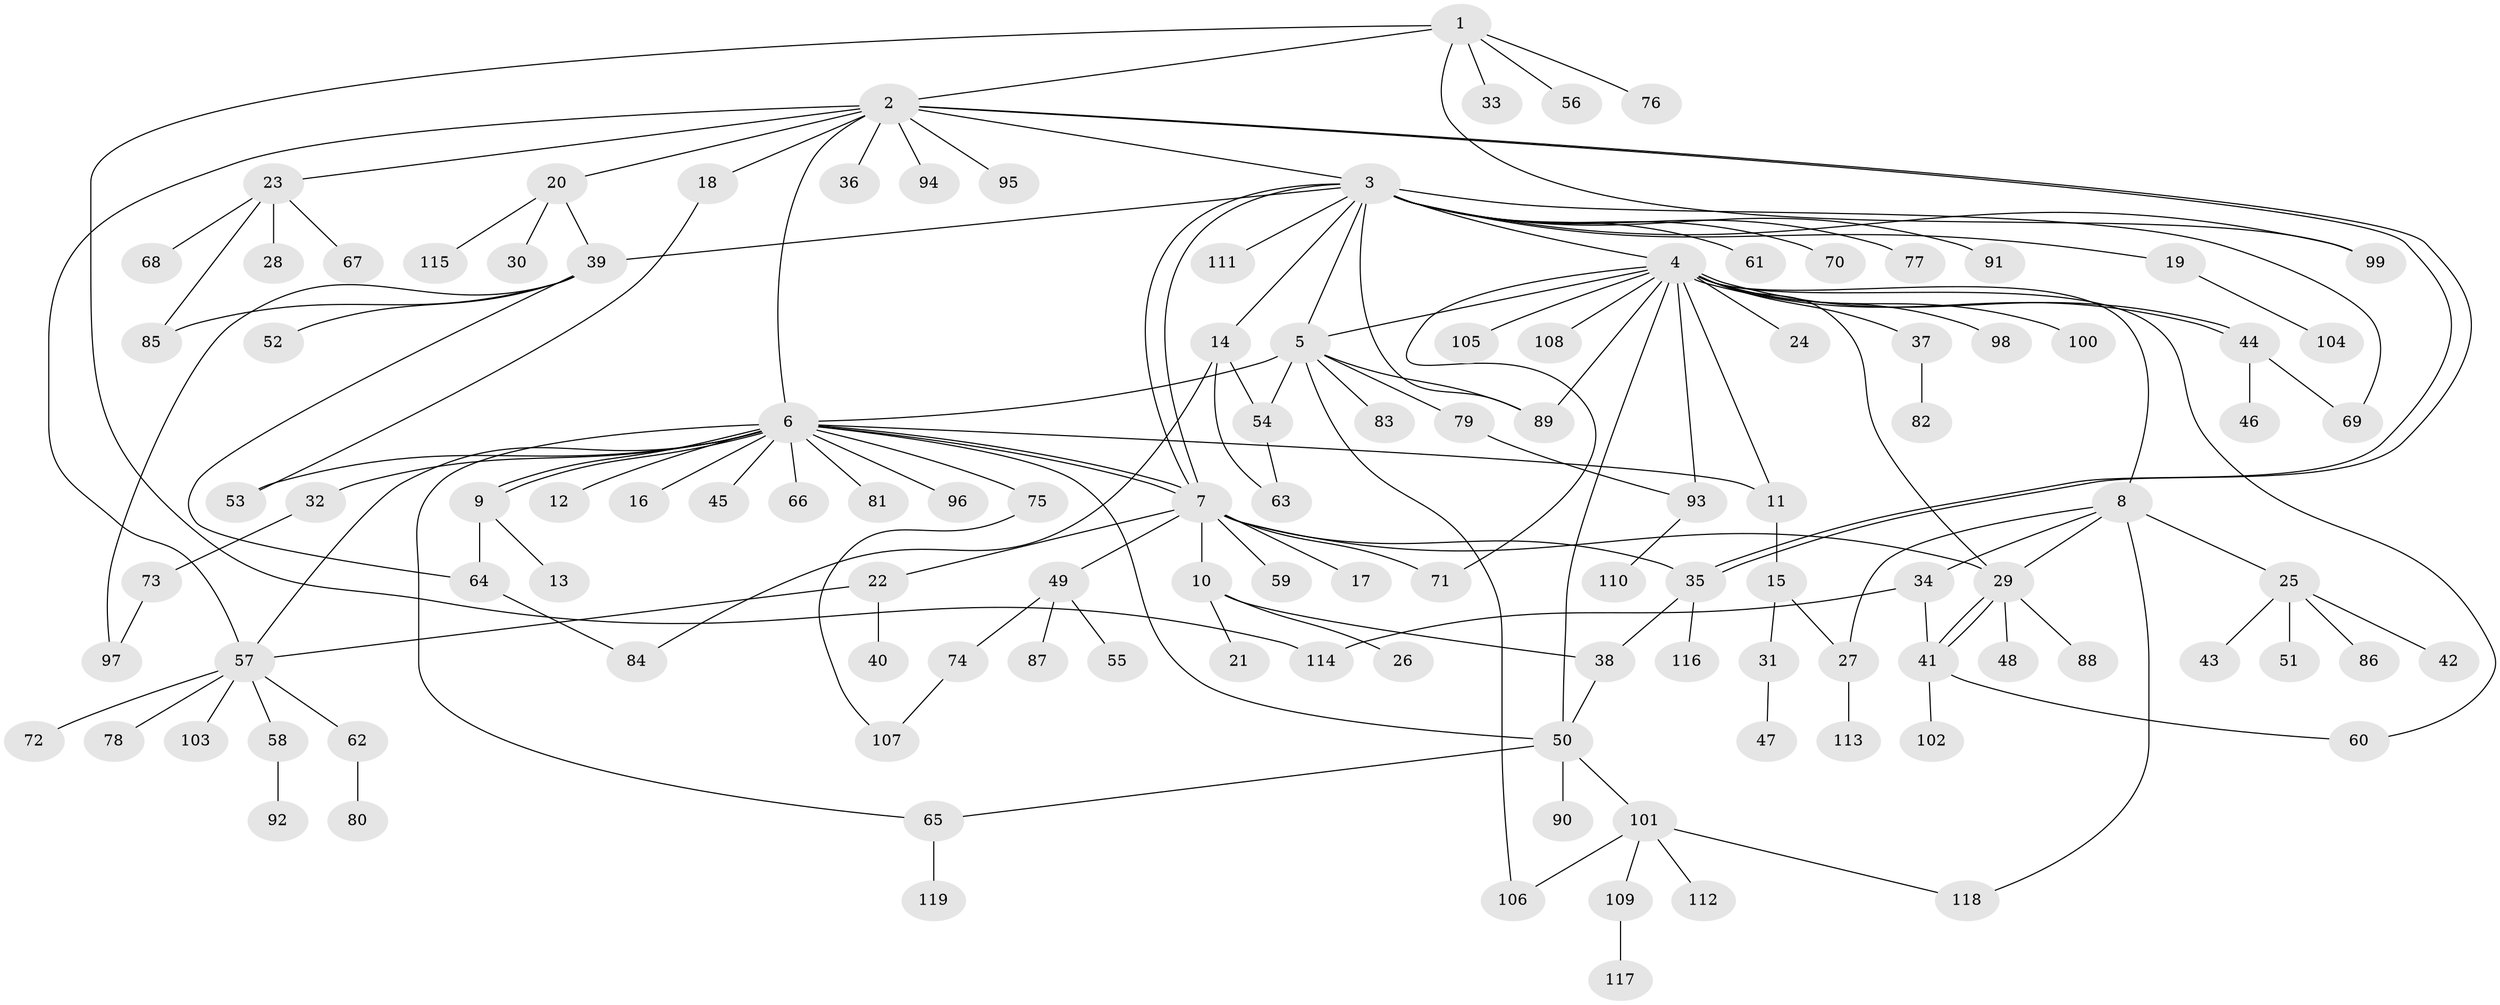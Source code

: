 // Generated by graph-tools (version 1.1) at 2025/14/03/09/25 04:14:43]
// undirected, 119 vertices, 158 edges
graph export_dot {
graph [start="1"]
  node [color=gray90,style=filled];
  1;
  2;
  3;
  4;
  5;
  6;
  7;
  8;
  9;
  10;
  11;
  12;
  13;
  14;
  15;
  16;
  17;
  18;
  19;
  20;
  21;
  22;
  23;
  24;
  25;
  26;
  27;
  28;
  29;
  30;
  31;
  32;
  33;
  34;
  35;
  36;
  37;
  38;
  39;
  40;
  41;
  42;
  43;
  44;
  45;
  46;
  47;
  48;
  49;
  50;
  51;
  52;
  53;
  54;
  55;
  56;
  57;
  58;
  59;
  60;
  61;
  62;
  63;
  64;
  65;
  66;
  67;
  68;
  69;
  70;
  71;
  72;
  73;
  74;
  75;
  76;
  77;
  78;
  79;
  80;
  81;
  82;
  83;
  84;
  85;
  86;
  87;
  88;
  89;
  90;
  91;
  92;
  93;
  94;
  95;
  96;
  97;
  98;
  99;
  100;
  101;
  102;
  103;
  104;
  105;
  106;
  107;
  108;
  109;
  110;
  111;
  112;
  113;
  114;
  115;
  116;
  117;
  118;
  119;
  1 -- 2;
  1 -- 33;
  1 -- 56;
  1 -- 76;
  1 -- 99;
  1 -- 114;
  2 -- 3;
  2 -- 6;
  2 -- 18;
  2 -- 20;
  2 -- 23;
  2 -- 35;
  2 -- 35;
  2 -- 36;
  2 -- 57;
  2 -- 94;
  2 -- 95;
  3 -- 4;
  3 -- 5;
  3 -- 7;
  3 -- 7;
  3 -- 14;
  3 -- 19;
  3 -- 39;
  3 -- 61;
  3 -- 69;
  3 -- 70;
  3 -- 77;
  3 -- 89;
  3 -- 91;
  3 -- 99;
  3 -- 111;
  4 -- 5;
  4 -- 8;
  4 -- 11;
  4 -- 24;
  4 -- 29;
  4 -- 37;
  4 -- 44;
  4 -- 44;
  4 -- 50;
  4 -- 60;
  4 -- 71;
  4 -- 89;
  4 -- 93;
  4 -- 98;
  4 -- 100;
  4 -- 105;
  4 -- 108;
  5 -- 6;
  5 -- 54;
  5 -- 79;
  5 -- 83;
  5 -- 89;
  5 -- 106;
  6 -- 7;
  6 -- 7;
  6 -- 9;
  6 -- 9;
  6 -- 11;
  6 -- 12;
  6 -- 16;
  6 -- 32;
  6 -- 45;
  6 -- 50;
  6 -- 53;
  6 -- 57;
  6 -- 65;
  6 -- 66;
  6 -- 75;
  6 -- 81;
  6 -- 96;
  7 -- 10;
  7 -- 17;
  7 -- 22;
  7 -- 29;
  7 -- 35;
  7 -- 49;
  7 -- 59;
  7 -- 71;
  8 -- 25;
  8 -- 27;
  8 -- 29;
  8 -- 34;
  8 -- 118;
  9 -- 13;
  9 -- 64;
  10 -- 21;
  10 -- 26;
  10 -- 38;
  11 -- 15;
  14 -- 54;
  14 -- 63;
  14 -- 84;
  15 -- 27;
  15 -- 31;
  18 -- 53;
  19 -- 104;
  20 -- 30;
  20 -- 39;
  20 -- 115;
  22 -- 40;
  22 -- 57;
  23 -- 28;
  23 -- 67;
  23 -- 68;
  23 -- 85;
  25 -- 42;
  25 -- 43;
  25 -- 51;
  25 -- 86;
  27 -- 113;
  29 -- 41;
  29 -- 41;
  29 -- 48;
  29 -- 88;
  31 -- 47;
  32 -- 73;
  34 -- 41;
  34 -- 114;
  35 -- 38;
  35 -- 116;
  37 -- 82;
  38 -- 50;
  39 -- 52;
  39 -- 64;
  39 -- 85;
  39 -- 97;
  41 -- 60;
  41 -- 102;
  44 -- 46;
  44 -- 69;
  49 -- 55;
  49 -- 74;
  49 -- 87;
  50 -- 65;
  50 -- 90;
  50 -- 101;
  54 -- 63;
  57 -- 58;
  57 -- 62;
  57 -- 72;
  57 -- 78;
  57 -- 103;
  58 -- 92;
  62 -- 80;
  64 -- 84;
  65 -- 119;
  73 -- 97;
  74 -- 107;
  75 -- 107;
  79 -- 93;
  93 -- 110;
  101 -- 106;
  101 -- 109;
  101 -- 112;
  101 -- 118;
  109 -- 117;
}
